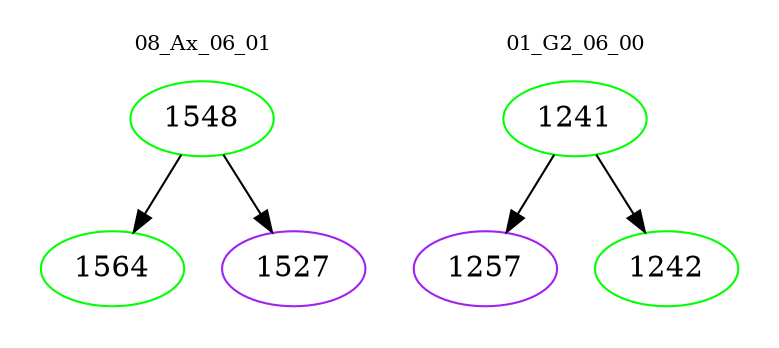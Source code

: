 digraph{
subgraph cluster_0 {
color = white
label = "08_Ax_06_01";
fontsize=10;
T0_1548 [label="1548", color="green"]
T0_1548 -> T0_1564 [color="black"]
T0_1564 [label="1564", color="green"]
T0_1548 -> T0_1527 [color="black"]
T0_1527 [label="1527", color="purple"]
}
subgraph cluster_1 {
color = white
label = "01_G2_06_00";
fontsize=10;
T1_1241 [label="1241", color="green"]
T1_1241 -> T1_1257 [color="black"]
T1_1257 [label="1257", color="purple"]
T1_1241 -> T1_1242 [color="black"]
T1_1242 [label="1242", color="green"]
}
}
